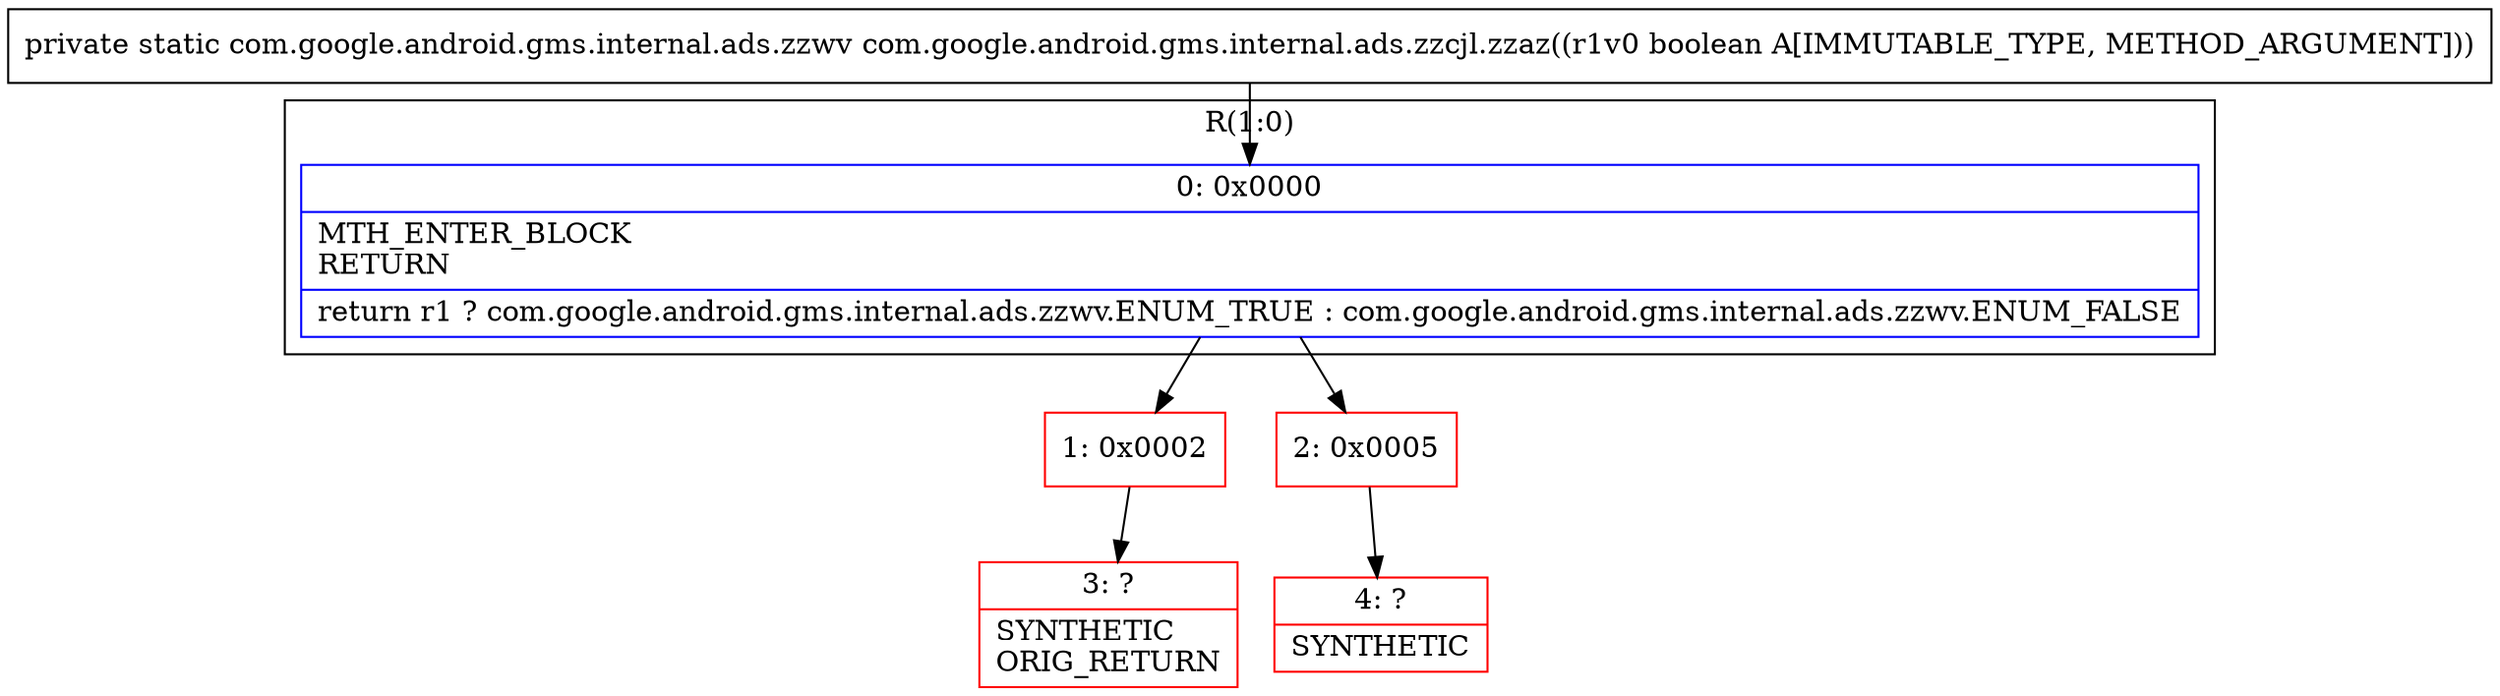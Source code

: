 digraph "CFG forcom.google.android.gms.internal.ads.zzcjl.zzaz(Z)Lcom\/google\/android\/gms\/internal\/ads\/zzwv;" {
subgraph cluster_Region_420467986 {
label = "R(1:0)";
node [shape=record,color=blue];
Node_0 [shape=record,label="{0\:\ 0x0000|MTH_ENTER_BLOCK\lRETURN\l|return r1 ? com.google.android.gms.internal.ads.zzwv.ENUM_TRUE : com.google.android.gms.internal.ads.zzwv.ENUM_FALSE\l}"];
}
Node_1 [shape=record,color=red,label="{1\:\ 0x0002}"];
Node_2 [shape=record,color=red,label="{2\:\ 0x0005}"];
Node_3 [shape=record,color=red,label="{3\:\ ?|SYNTHETIC\lORIG_RETURN\l}"];
Node_4 [shape=record,color=red,label="{4\:\ ?|SYNTHETIC\l}"];
MethodNode[shape=record,label="{private static com.google.android.gms.internal.ads.zzwv com.google.android.gms.internal.ads.zzcjl.zzaz((r1v0 boolean A[IMMUTABLE_TYPE, METHOD_ARGUMENT])) }"];
MethodNode -> Node_0;
Node_0 -> Node_1;
Node_0 -> Node_2;
Node_1 -> Node_3;
Node_2 -> Node_4;
}

